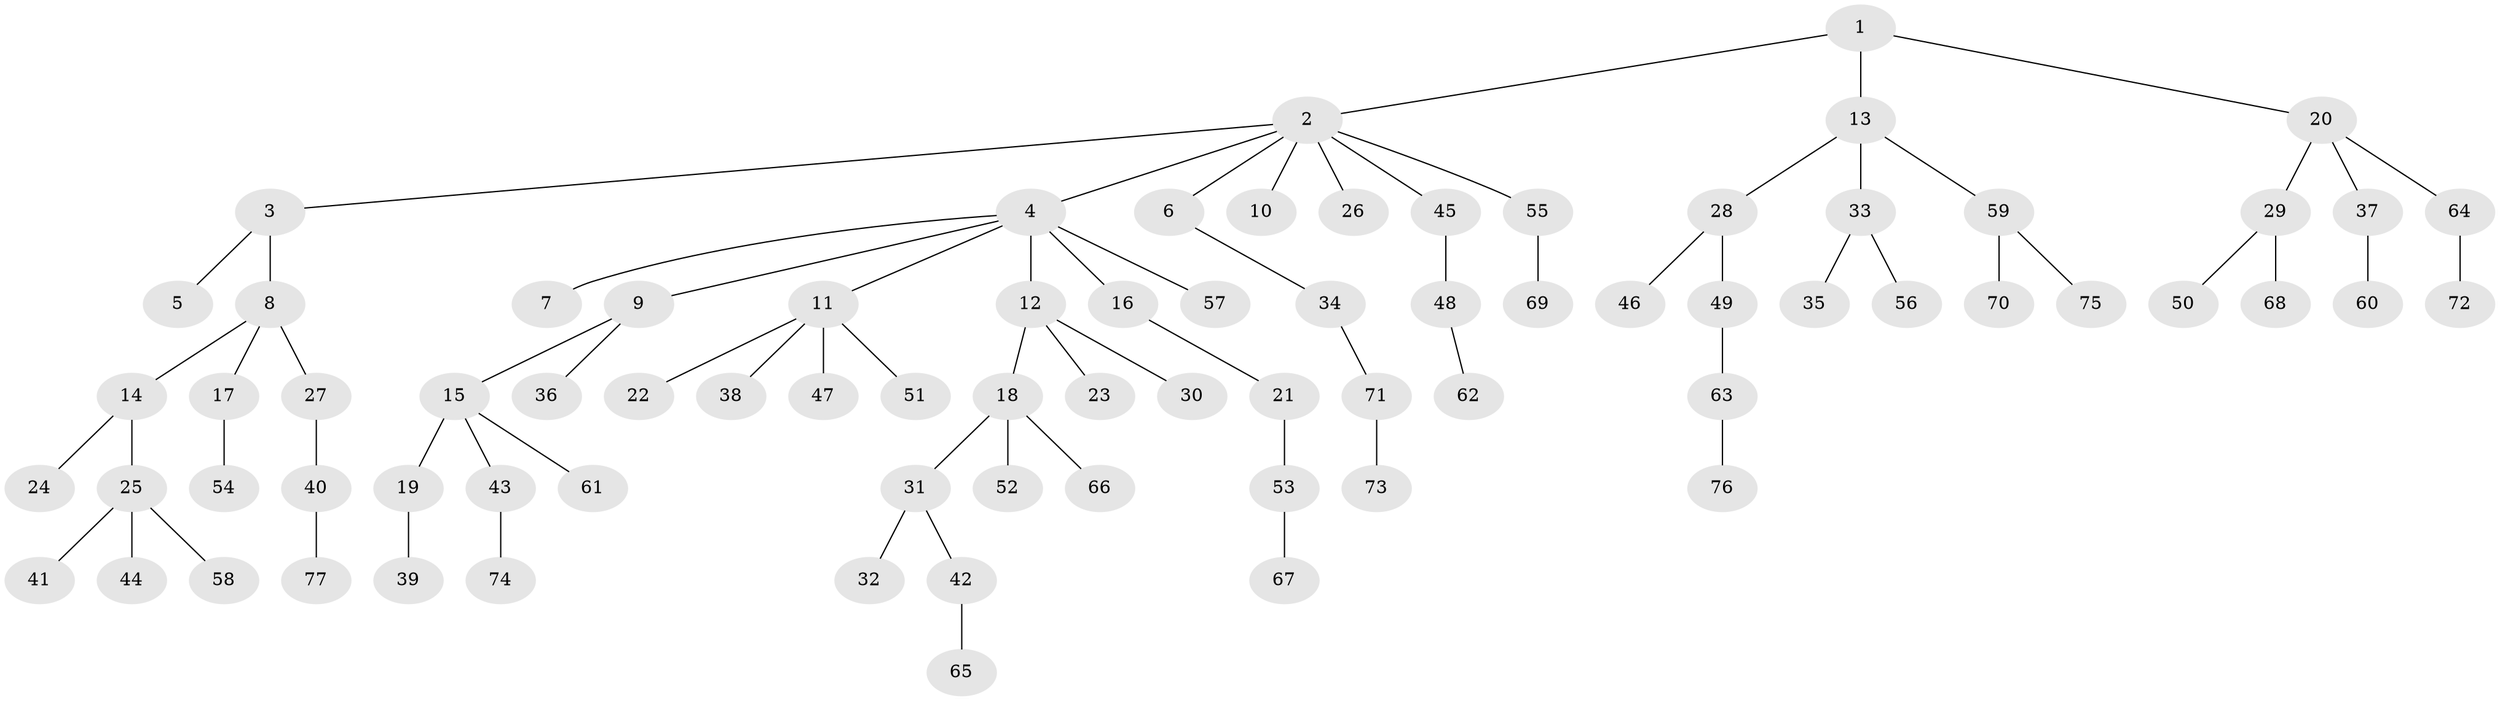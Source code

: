// coarse degree distribution, {3: 0.16666666666666666, 4: 0.041666666666666664, 2: 0.2916666666666667, 5: 0.041666666666666664, 1: 0.4583333333333333}
// Generated by graph-tools (version 1.1) at 2025/51/03/04/25 22:51:58]
// undirected, 77 vertices, 76 edges
graph export_dot {
  node [color=gray90,style=filled];
  1;
  2;
  3;
  4;
  5;
  6;
  7;
  8;
  9;
  10;
  11;
  12;
  13;
  14;
  15;
  16;
  17;
  18;
  19;
  20;
  21;
  22;
  23;
  24;
  25;
  26;
  27;
  28;
  29;
  30;
  31;
  32;
  33;
  34;
  35;
  36;
  37;
  38;
  39;
  40;
  41;
  42;
  43;
  44;
  45;
  46;
  47;
  48;
  49;
  50;
  51;
  52;
  53;
  54;
  55;
  56;
  57;
  58;
  59;
  60;
  61;
  62;
  63;
  64;
  65;
  66;
  67;
  68;
  69;
  70;
  71;
  72;
  73;
  74;
  75;
  76;
  77;
  1 -- 2;
  1 -- 13;
  1 -- 20;
  2 -- 3;
  2 -- 4;
  2 -- 6;
  2 -- 10;
  2 -- 26;
  2 -- 45;
  2 -- 55;
  3 -- 5;
  3 -- 8;
  4 -- 7;
  4 -- 9;
  4 -- 11;
  4 -- 12;
  4 -- 16;
  4 -- 57;
  6 -- 34;
  8 -- 14;
  8 -- 17;
  8 -- 27;
  9 -- 15;
  9 -- 36;
  11 -- 22;
  11 -- 38;
  11 -- 47;
  11 -- 51;
  12 -- 18;
  12 -- 23;
  12 -- 30;
  13 -- 28;
  13 -- 33;
  13 -- 59;
  14 -- 24;
  14 -- 25;
  15 -- 19;
  15 -- 43;
  15 -- 61;
  16 -- 21;
  17 -- 54;
  18 -- 31;
  18 -- 52;
  18 -- 66;
  19 -- 39;
  20 -- 29;
  20 -- 37;
  20 -- 64;
  21 -- 53;
  25 -- 41;
  25 -- 44;
  25 -- 58;
  27 -- 40;
  28 -- 46;
  28 -- 49;
  29 -- 50;
  29 -- 68;
  31 -- 32;
  31 -- 42;
  33 -- 35;
  33 -- 56;
  34 -- 71;
  37 -- 60;
  40 -- 77;
  42 -- 65;
  43 -- 74;
  45 -- 48;
  48 -- 62;
  49 -- 63;
  53 -- 67;
  55 -- 69;
  59 -- 70;
  59 -- 75;
  63 -- 76;
  64 -- 72;
  71 -- 73;
}
